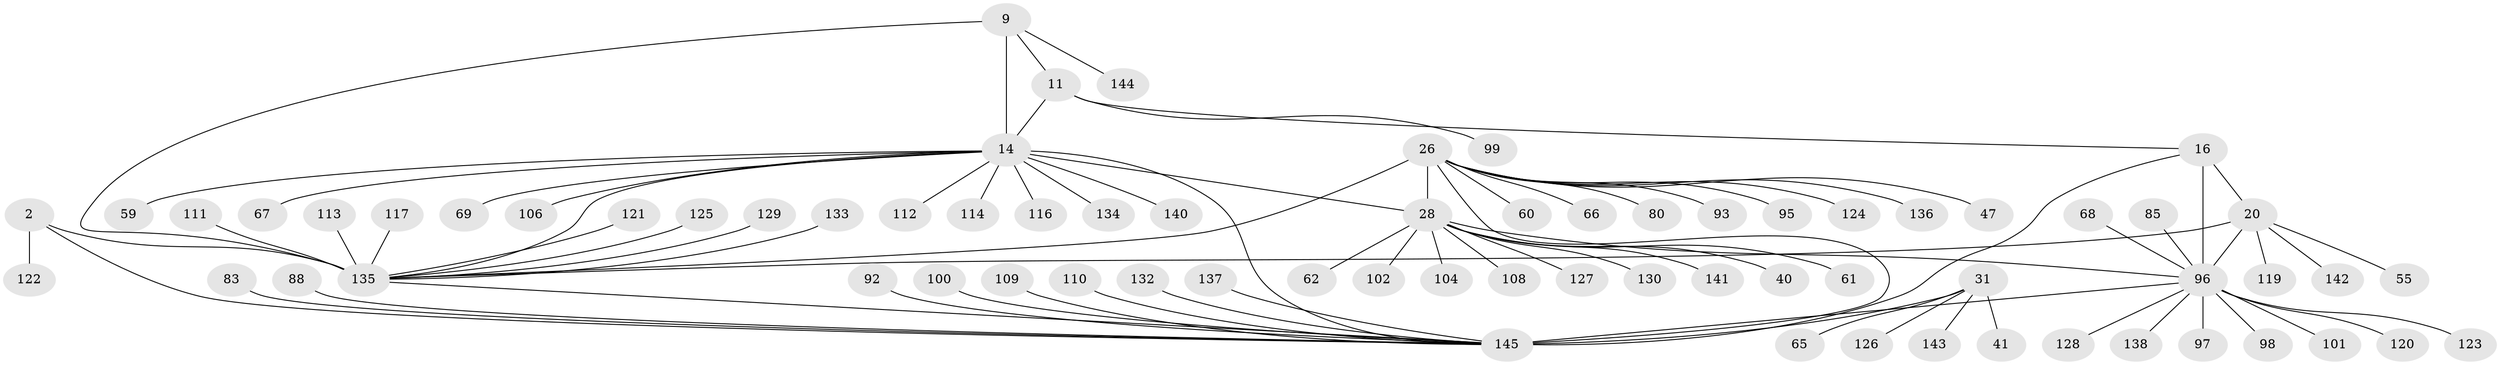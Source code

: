 // original degree distribution, {6: 0.013793103448275862, 8: 0.041379310344827586, 10: 0.05517241379310345, 12: 0.013793103448275862, 13: 0.006896551724137931, 9: 0.041379310344827586, 7: 0.034482758620689655, 11: 0.020689655172413793, 15: 0.006896551724137931, 14: 0.006896551724137931, 2: 0.16551724137931034, 1: 0.5724137931034483, 3: 0.020689655172413793}
// Generated by graph-tools (version 1.1) at 2025/58/03/04/25 21:58:44]
// undirected, 72 vertices, 82 edges
graph export_dot {
graph [start="1"]
  node [color=gray90,style=filled];
  2 [super="+1"];
  9 [super="+8"];
  11 [super="+10"];
  14 [super="+13"];
  16 [super="+15"];
  20 [super="+18"];
  26 [super="+22+25"];
  28 [super="+27+24"];
  31 [super="+30"];
  40;
  41;
  47;
  55;
  59;
  60;
  61;
  62;
  65;
  66;
  67;
  68;
  69;
  80;
  83;
  85;
  88 [super="+81"];
  92;
  93 [super="+64"];
  95;
  96 [super="+19+21+44+57+63"];
  97 [super="+89"];
  98;
  99;
  100;
  101 [super="+38"];
  102;
  104;
  106;
  108;
  109;
  110;
  111;
  112;
  113;
  114;
  116;
  117;
  119 [super="+76"];
  120;
  121 [super="+37"];
  122;
  123;
  124 [super="+107"];
  125;
  126;
  127 [super="+53"];
  128;
  129 [super="+118"];
  130;
  132;
  133 [super="+90"];
  134;
  135 [super="+115+5+70+7+45+49+50+54+56+75+82+94+103+105"];
  136;
  137;
  138;
  140;
  141;
  142;
  143 [super="+139"];
  144;
  145 [super="+91+71+72+87+131+79"];
  2 -- 122;
  2 -- 135 [weight=10];
  2 -- 145;
  9 -- 11 [weight=4];
  9 -- 14 [weight=6];
  9 -- 144;
  9 -- 135;
  11 -- 14 [weight=6];
  11 -- 99;
  11 -- 16;
  14 -- 67;
  14 -- 116;
  14 -- 69;
  14 -- 134;
  14 -- 106;
  14 -- 140;
  14 -- 112;
  14 -- 114;
  14 -- 59;
  14 -- 28;
  14 -- 145 [weight=3];
  14 -- 135 [weight=2];
  16 -- 20 [weight=4];
  16 -- 96 [weight=6];
  16 -- 145;
  20 -- 142;
  20 -- 55;
  20 -- 119;
  20 -- 96 [weight=6];
  20 -- 135;
  26 -- 28 [weight=12];
  26 -- 60;
  26 -- 80;
  26 -- 66;
  26 -- 124;
  26 -- 145;
  26 -- 135;
  26 -- 136;
  26 -- 93;
  26 -- 95;
  26 -- 47;
  28 -- 40;
  28 -- 96 [weight=2];
  28 -- 130;
  28 -- 102;
  28 -- 127;
  28 -- 104;
  28 -- 108;
  28 -- 141;
  28 -- 61;
  28 -- 62;
  31 -- 41;
  31 -- 65;
  31 -- 126;
  31 -- 143;
  31 -- 145 [weight=10];
  68 -- 96;
  83 -- 145;
  85 -- 96;
  88 -- 145;
  92 -- 145;
  96 -- 97;
  96 -- 101;
  96 -- 138;
  96 -- 120;
  96 -- 123;
  96 -- 128;
  96 -- 98;
  96 -- 145 [weight=2];
  100 -- 145;
  109 -- 145;
  110 -- 145;
  111 -- 135;
  113 -- 135;
  117 -- 135;
  121 -- 135;
  125 -- 135;
  129 -- 135;
  132 -- 145;
  133 -- 135;
  135 -- 145 [weight=2];
  137 -- 145;
}
